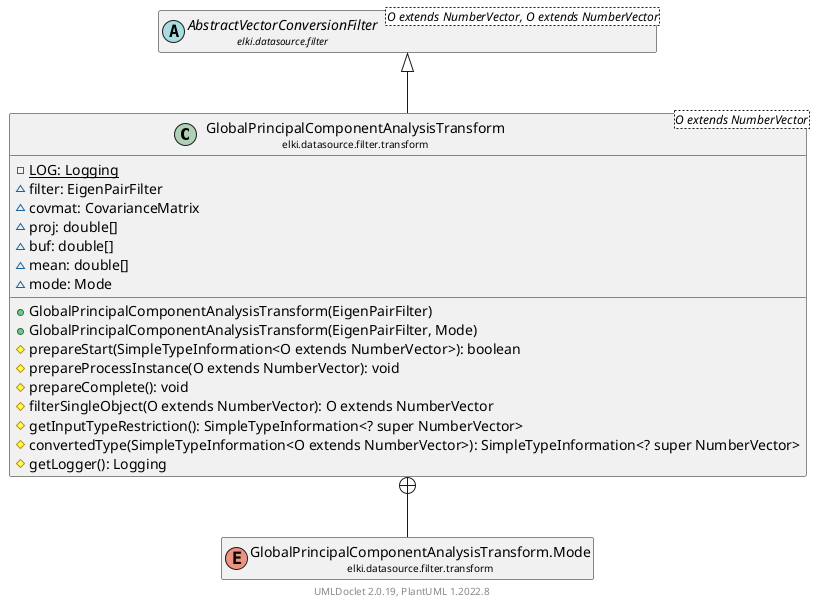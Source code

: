 @startuml
    remove .*\.(Instance|Par|Parameterizer|Factory)$
    set namespaceSeparator none
    hide empty fields
    hide empty methods

    class "<size:14>GlobalPrincipalComponentAnalysisTransform\n<size:10>elki.datasource.filter.transform" as elki.datasource.filter.transform.GlobalPrincipalComponentAnalysisTransform<O extends NumberVector> [[GlobalPrincipalComponentAnalysisTransform.html]] {
        {static} -LOG: Logging
        ~filter: EigenPairFilter
        ~covmat: CovarianceMatrix
        ~proj: double[]
        ~buf: double[]
        ~mean: double[]
        ~mode: Mode
        +GlobalPrincipalComponentAnalysisTransform(EigenPairFilter)
        +GlobalPrincipalComponentAnalysisTransform(EigenPairFilter, Mode)
        #prepareStart(SimpleTypeInformation<O extends NumberVector>): boolean
        #prepareProcessInstance(O extends NumberVector): void
        #prepareComplete(): void
        #filterSingleObject(O extends NumberVector): O extends NumberVector
        #getInputTypeRestriction(): SimpleTypeInformation<? super NumberVector>
        #convertedType(SimpleTypeInformation<O extends NumberVector>): SimpleTypeInformation<? super NumberVector>
        #getLogger(): Logging
    }

    abstract class "<size:14>AbstractVectorConversionFilter\n<size:10>elki.datasource.filter" as elki.datasource.filter.AbstractVectorConversionFilter<O extends NumberVector, O extends NumberVector> [[../AbstractVectorConversionFilter.html]]
    enum "<size:14>GlobalPrincipalComponentAnalysisTransform.Mode\n<size:10>elki.datasource.filter.transform" as elki.datasource.filter.transform.GlobalPrincipalComponentAnalysisTransform.Mode [[GlobalPrincipalComponentAnalysisTransform.Mode.html]]
    class "<size:14>GlobalPrincipalComponentAnalysisTransform.Par\n<size:10>elki.datasource.filter.transform" as elki.datasource.filter.transform.GlobalPrincipalComponentAnalysisTransform.Par<O extends NumberVector> [[GlobalPrincipalComponentAnalysisTransform.Par.html]]

    elki.datasource.filter.AbstractVectorConversionFilter <|-- elki.datasource.filter.transform.GlobalPrincipalComponentAnalysisTransform
    elki.datasource.filter.transform.GlobalPrincipalComponentAnalysisTransform +-- elki.datasource.filter.transform.GlobalPrincipalComponentAnalysisTransform.Mode
    elki.datasource.filter.transform.GlobalPrincipalComponentAnalysisTransform +-- elki.datasource.filter.transform.GlobalPrincipalComponentAnalysisTransform.Par

    center footer UMLDoclet 2.0.19, PlantUML 1.2022.8
@enduml
